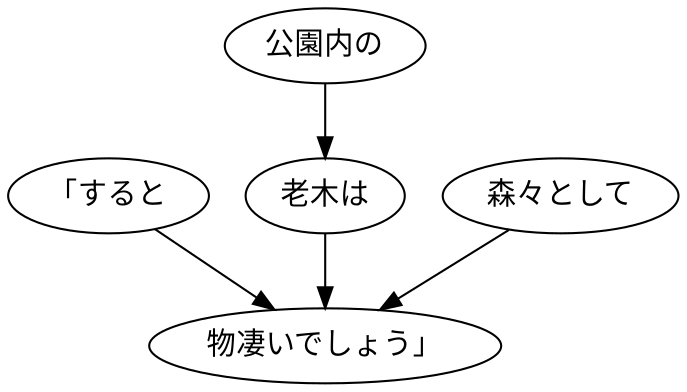 digraph graph7437 {
	node0 [label="「すると"];
	node1 [label="公園内の"];
	node2 [label="老木は"];
	node3 [label="森々として"];
	node4 [label="物凄いでしょう」"];
	node0 -> node4;
	node1 -> node2;
	node2 -> node4;
	node3 -> node4;
}
